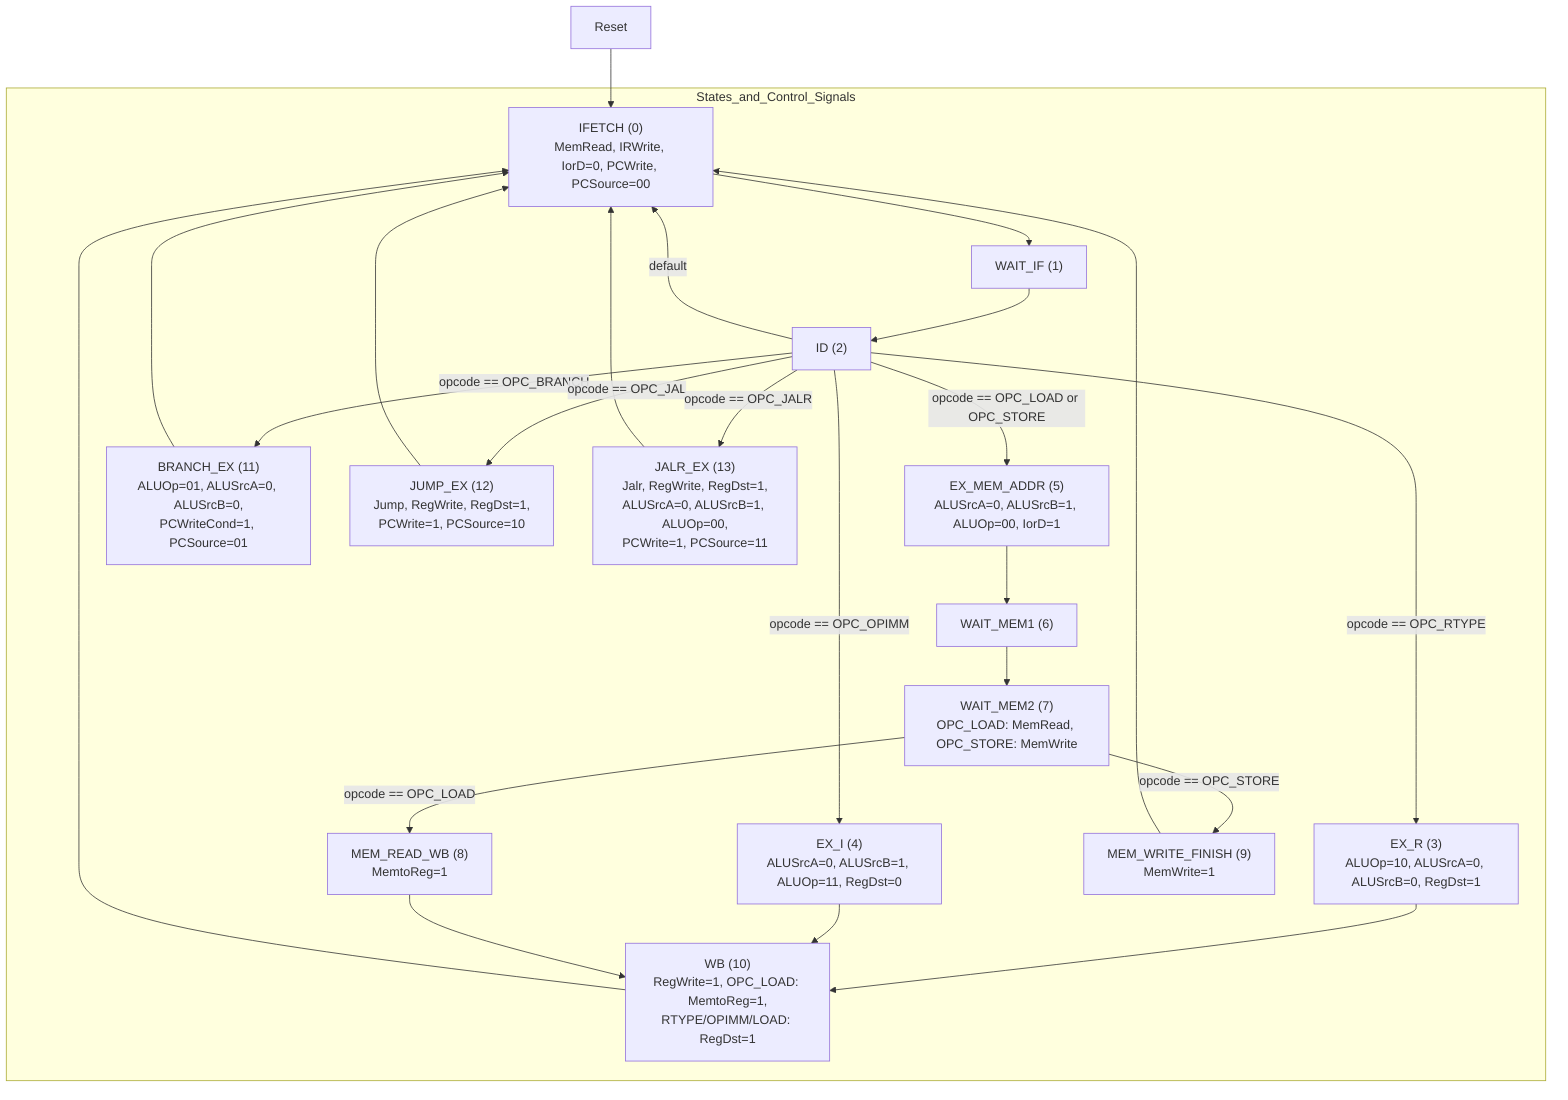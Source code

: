 graph TD
    Reset --> IFETCH
    IFETCH --> WAIT_IF
    WAIT_IF --> ID

    ID -->|opcode == OPC_RTYPE| EX_R
    ID -->|opcode == OPC_OPIMM| EX_I
    ID -->|opcode == OPC_LOAD or OPC_STORE| EX_MEM_ADDR
    ID -->|opcode == OPC_BRANCH| BRANCH_EX
    ID -->|opcode == OPC_JAL| JUMP_EX
    ID -->|opcode == OPC_JALR| JALR_EX
    ID -->|default| IFETCH

    EX_R --> WB
    EX_I --> WB
    EX_MEM_ADDR --> WAIT_MEM1
    WAIT_MEM1 --> WAIT_MEM2

    WAIT_MEM2 -->|opcode == OPC_LOAD| MEM_READ_WB
    WAIT_MEM2 -->|opcode == OPC_STORE| MEM_WRITE_FINISH

    MEM_READ_WB --> WB
    MEM_WRITE_FINISH --> IFETCH
    WB --> IFETCH
    BRANCH_EX --> IFETCH
    JUMP_EX --> IFETCH
    JALR_EX --> IFETCH

    subgraph States_and_Control_Signals
        IFETCH["IFETCH (0)\nMemRead, IRWrite, IorD=0, PCWrite, PCSource=00"]
        WAIT_IF["WAIT_IF (1)"]
        ID["ID (2)"]
        EX_R["EX_R (3)\nALUOp=10, ALUSrcA=0, ALUSrcB=0, RegDst=1"]
        EX_I["EX_I (4)\nALUSrcA=0, ALUSrcB=1, ALUOp=11, RegDst=0"]
        EX_MEM_ADDR["EX_MEM_ADDR (5)\nALUSrcA=0, ALUSrcB=1, ALUOp=00, IorD=1"]
        WAIT_MEM1["WAIT_MEM1 (6)"]
        WAIT_MEM2["WAIT_MEM2 (7)\nOPC_LOAD: MemRead, OPC_STORE: MemWrite"]
        MEM_READ_WB["MEM_READ_WB (8)\nMemtoReg=1"]
        MEM_WRITE_FINISH["MEM_WRITE_FINISH (9)\nMemWrite=1"]
        WB["WB (10)\nRegWrite=1, OPC_LOAD: MemtoReg=1,\nRTYPE/OPIMM/LOAD: RegDst=1"]
        BRANCH_EX["BRANCH_EX (11)\nALUOp=01, ALUSrcA=0, ALUSrcB=0,\nPCWriteCond=1, PCSource=01"]
        JUMP_EX["JUMP_EX (12)\nJump, RegWrite, RegDst=1,\nPCWrite=1, PCSource=10"]
        JALR_EX["JALR_EX (13)\nJalr, RegWrite, RegDst=1,\nALUSrcA=0, ALUSrcB=1, ALUOp=00,\nPCWrite=1, PCSource=11"]
    end